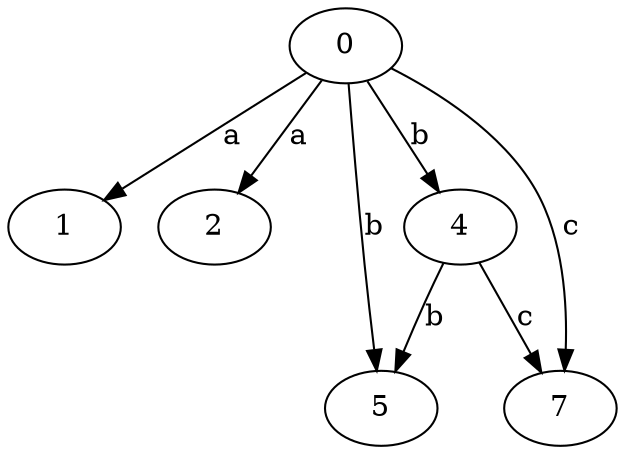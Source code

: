strict digraph  {
0;
1;
2;
4;
5;
7;
0 -> 1  [label=a];
0 -> 2  [label=a];
0 -> 4  [label=b];
0 -> 5  [label=b];
0 -> 7  [label=c];
4 -> 5  [label=b];
4 -> 7  [label=c];
}
